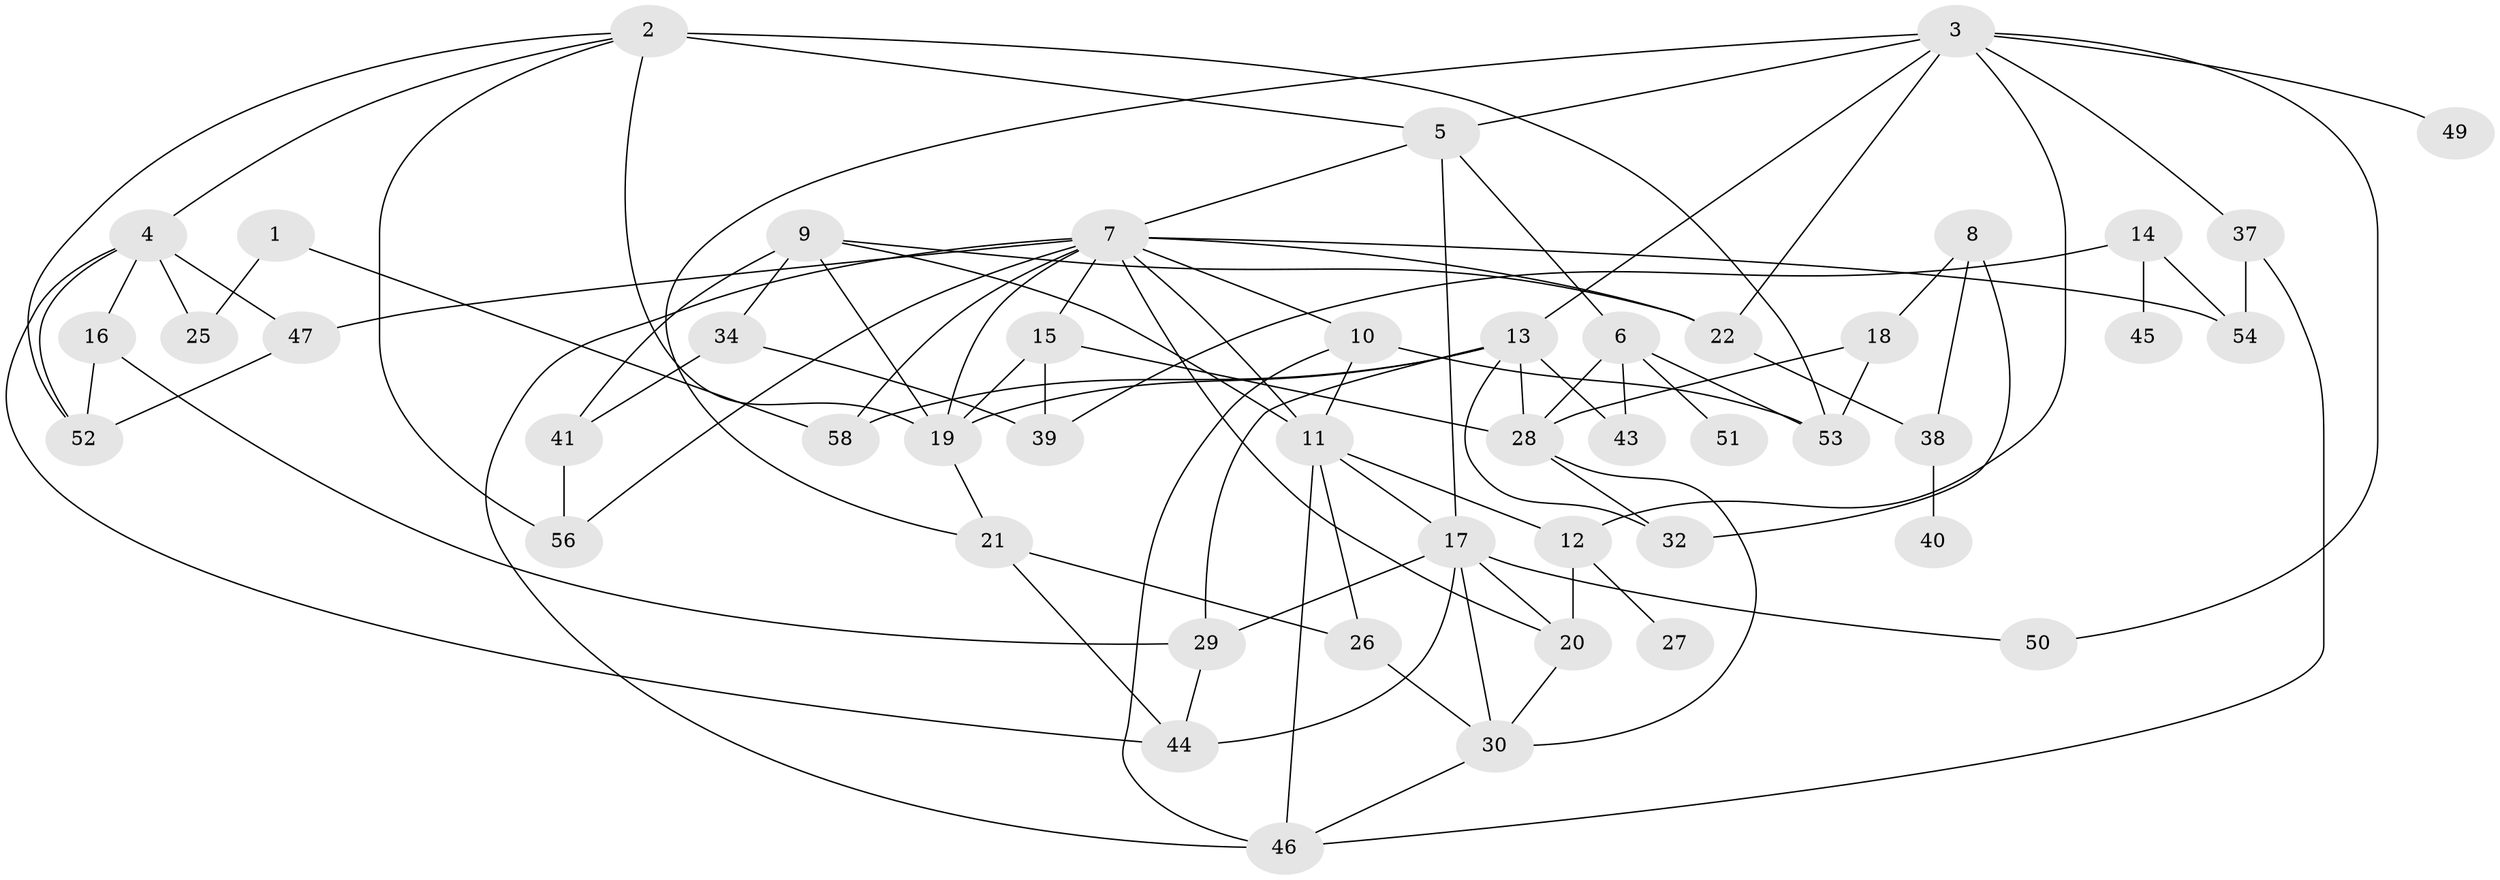 // original degree distribution, {3: 0.23478260869565218, 4: 0.1391304347826087, 2: 0.2608695652173913, 6: 0.017391304347826087, 5: 0.10434782608695652, 1: 0.13043478260869565, 8: 0.008695652173913044, 0: 0.08695652173913043, 7: 0.017391304347826087}
// Generated by graph-tools (version 1.1) at 2025/33/03/09/25 02:33:23]
// undirected, 48 vertices, 94 edges
graph export_dot {
graph [start="1"]
  node [color=gray90,style=filled];
  1;
  2;
  3;
  4;
  5;
  6;
  7;
  8;
  9;
  10;
  11;
  12;
  13;
  14;
  15;
  16;
  17;
  18;
  19;
  20;
  21;
  22;
  25;
  26;
  27;
  28;
  29;
  30;
  32;
  34;
  37;
  38;
  39;
  40;
  41;
  43;
  44;
  45;
  46;
  47;
  49;
  50;
  51;
  52;
  53;
  54;
  56;
  58;
  1 -- 25 [weight=1.0];
  1 -- 58 [weight=1.0];
  2 -- 4 [weight=1.0];
  2 -- 5 [weight=1.0];
  2 -- 19 [weight=2.0];
  2 -- 52 [weight=1.0];
  2 -- 53 [weight=1.0];
  2 -- 56 [weight=1.0];
  3 -- 5 [weight=1.0];
  3 -- 12 [weight=1.0];
  3 -- 13 [weight=1.0];
  3 -- 21 [weight=1.0];
  3 -- 22 [weight=1.0];
  3 -- 37 [weight=1.0];
  3 -- 49 [weight=1.0];
  3 -- 50 [weight=1.0];
  4 -- 16 [weight=1.0];
  4 -- 25 [weight=1.0];
  4 -- 44 [weight=1.0];
  4 -- 47 [weight=1.0];
  4 -- 52 [weight=1.0];
  5 -- 6 [weight=1.0];
  5 -- 7 [weight=1.0];
  5 -- 17 [weight=1.0];
  6 -- 28 [weight=1.0];
  6 -- 43 [weight=1.0];
  6 -- 51 [weight=1.0];
  6 -- 53 [weight=1.0];
  7 -- 10 [weight=1.0];
  7 -- 11 [weight=1.0];
  7 -- 15 [weight=1.0];
  7 -- 19 [weight=1.0];
  7 -- 20 [weight=1.0];
  7 -- 22 [weight=1.0];
  7 -- 46 [weight=1.0];
  7 -- 47 [weight=1.0];
  7 -- 54 [weight=1.0];
  7 -- 56 [weight=1.0];
  7 -- 58 [weight=1.0];
  8 -- 18 [weight=1.0];
  8 -- 32 [weight=2.0];
  8 -- 38 [weight=1.0];
  9 -- 11 [weight=1.0];
  9 -- 19 [weight=1.0];
  9 -- 22 [weight=1.0];
  9 -- 34 [weight=1.0];
  9 -- 41 [weight=1.0];
  10 -- 11 [weight=1.0];
  10 -- 46 [weight=1.0];
  10 -- 53 [weight=1.0];
  11 -- 12 [weight=1.0];
  11 -- 17 [weight=1.0];
  11 -- 26 [weight=1.0];
  11 -- 46 [weight=1.0];
  12 -- 20 [weight=1.0];
  12 -- 27 [weight=1.0];
  13 -- 19 [weight=2.0];
  13 -- 28 [weight=1.0];
  13 -- 29 [weight=1.0];
  13 -- 32 [weight=1.0];
  13 -- 43 [weight=1.0];
  13 -- 58 [weight=1.0];
  14 -- 39 [weight=1.0];
  14 -- 45 [weight=1.0];
  14 -- 54 [weight=1.0];
  15 -- 19 [weight=1.0];
  15 -- 28 [weight=1.0];
  15 -- 39 [weight=1.0];
  16 -- 29 [weight=1.0];
  16 -- 52 [weight=1.0];
  17 -- 20 [weight=2.0];
  17 -- 29 [weight=1.0];
  17 -- 30 [weight=1.0];
  17 -- 44 [weight=1.0];
  17 -- 50 [weight=1.0];
  18 -- 28 [weight=1.0];
  18 -- 53 [weight=2.0];
  19 -- 21 [weight=1.0];
  20 -- 30 [weight=1.0];
  21 -- 26 [weight=1.0];
  21 -- 44 [weight=1.0];
  22 -- 38 [weight=1.0];
  26 -- 30 [weight=1.0];
  28 -- 30 [weight=1.0];
  28 -- 32 [weight=1.0];
  29 -- 44 [weight=1.0];
  30 -- 46 [weight=1.0];
  34 -- 39 [weight=1.0];
  34 -- 41 [weight=1.0];
  37 -- 46 [weight=1.0];
  37 -- 54 [weight=1.0];
  38 -- 40 [weight=1.0];
  41 -- 56 [weight=1.0];
  47 -- 52 [weight=1.0];
}
